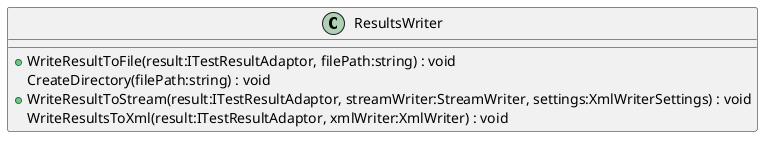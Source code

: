 @startuml
class ResultsWriter {
    + WriteResultToFile(result:ITestResultAdaptor, filePath:string) : void
    CreateDirectory(filePath:string) : void
    + WriteResultToStream(result:ITestResultAdaptor, streamWriter:StreamWriter, settings:XmlWriterSettings) : void
    WriteResultsToXml(result:ITestResultAdaptor, xmlWriter:XmlWriter) : void
}
@enduml
